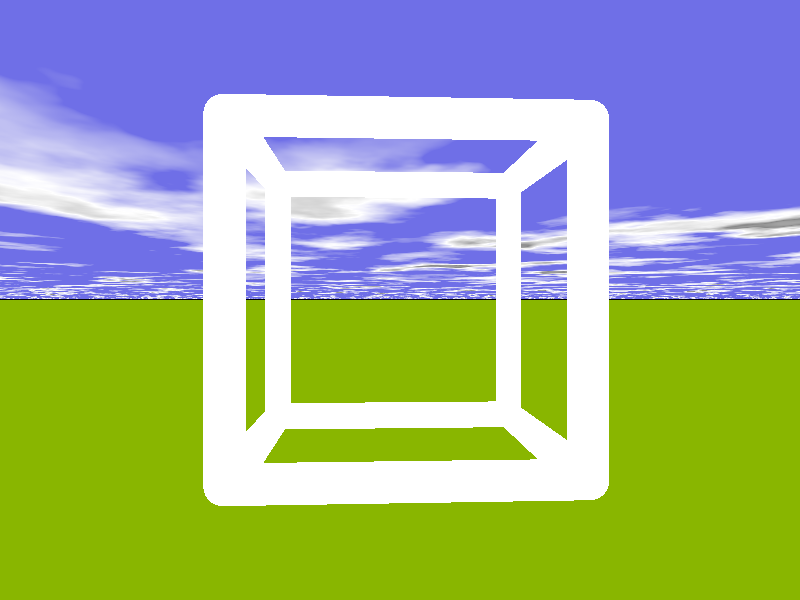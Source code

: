 // POV-Ray 3.6 Scene File "Stereo_Image_01l_36.pov"
// author: Friedrich A. Lohmueller, Jan-2013
// email: Friedrich.Lohmueller_at_t-online.de
// homepage: http://www.f-lohmueller.de
//--------------------------------------------------------------------------
#version 3.6;
global_settings{ assumed_gamma 1.0}
#default{ finish{ ambient 0.1 diffuse 0.9}}
//--------------------------------------------------------------------------
#include "colors.inc"
#include "textures.inc"
#include "shapes.inc"
#include "shapes2.inc"
#include "functions.inc"
#include "math.inc"
#include "transforms.inc"
//------------------------------------------------------------------------------------------------------<<<<<
//------------------------------------------------------------------------------------------------------<<<<<
//------------------------------------------------------------- Camera_Position, Camera_look_at, Camera_Angle
#declare Camera_Number = 1 ;
#declare Eye_Distance = -0.4;
                          // "0"=no_stereo; "+"= right eye's view; "-"= left eye's view
//------------------------------------------------------------------------------------------------------<<<<<
//------------------------------------------------------------------------------------------------------<<<<<
#switch ( Camera_Number )
#case (1)  //
  #declare Camera_Position = < 0.00+Eye_Distance/2, 2.00, -4.00> ;  // front view
  #declare Camera_Look_At  = < 0.00, 2.00,  0.00> ;
  #declare Camera_Angle    =  65 ;
#break
#else // no stereo
  #declare Camera_Position = < 0.00, 2.00, -4.00> ;  // front view
  #declare Camera_Look_At  = < 0.00, 2.00,  0.00> ;
  #declare Camera_Angle    =  65 ;
#break
#end // of "#switch ( Camera_Number )" -----------------------------
//------------------------------------------------------------------------------------------------------<<<<<
//------------------------------------------------------------------------------------------------------<<<<<
camera{ location Camera_Position
        right    x*image_width/image_height
        angle    Camera_Angle
        look_at  Camera_Look_At
      }
//------------------------------------------------------------------------------------------------------<<<<<
//------------------------------------------------------------------------------------------------------<<<<<

// sun --------------------------------------------------------------
light_source{<-1500,2500,-1500> color White*0.9}                      // sun light
light_source{ Camera_Position  color rgb<0.9,0.9,1>*0.1 shadowless }  // flash light

// sky --------------------------------------------------------------
plane{<0,1,0>,1 hollow
       texture{ pigment{ bozo turbulence 0.92
                         color_map { [0.00 rgb <0.20, 0.20, 1.0>*0.8]
                                     [0.50 rgb <0.20, 0.20, 1.0>*0.8]
                                     [0.70 rgb <1,1,1>]
                                     [0.85 rgb <0.25,0.25,0.25>]
                                     [1.0 rgb <0.5,0.5,0.5>]}
                        scale<1,1,1.5>*2.5  translate< 0,0,0>
                       }
                finish {ambient 1 diffuse 0} }
       scale 10000}

// fog on the ground -------------------------------------------------
fog { fog_type   2
      distance   100
      color      White*0.8
      fog_offset 0.1
      fog_alt    3
      turbulence 1.8
    }

// ground ------------------------------------------------------------
plane { <0,1,0>, 0
        texture{ pigment{ color rgb<0.35,0.65,0.0>*0.72 }
                 normal { bumps 0.75 scale 0.015 }
                 finish { phong 0.1 }
               } // end of texture
      } // end of plane
//--------------------------------------------------------------------------
//---------------------------- objects in scene ----------------------------
//--------------------------------------------------------------------------



//-----------------------------------------------
//-----------------------------------------------
object{ // Wire_Box( A, B, WireRadius, UseMerge)
        Wire_Box(<-1,-1,-1>,<1,1,1>, 0.10, 0)

        texture{ pigment{ color rgb<1,1,1>*1.2}}
        scale<1,1,1>
        rotate<0, 0,0>
        translate<0,2.0,0>
      } // --------------------------------------
//-----------------------------------------------
//-----------------------------------------------












